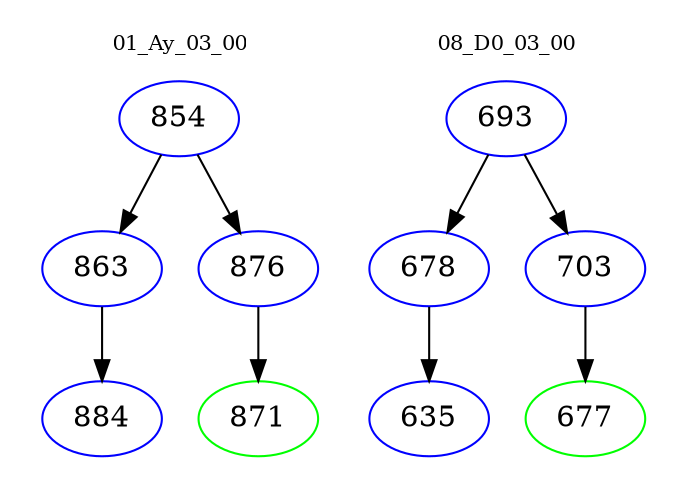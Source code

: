 digraph{
subgraph cluster_0 {
color = white
label = "01_Ay_03_00";
fontsize=10;
T0_854 [label="854", color="blue"]
T0_854 -> T0_863 [color="black"]
T0_863 [label="863", color="blue"]
T0_863 -> T0_884 [color="black"]
T0_884 [label="884", color="blue"]
T0_854 -> T0_876 [color="black"]
T0_876 [label="876", color="blue"]
T0_876 -> T0_871 [color="black"]
T0_871 [label="871", color="green"]
}
subgraph cluster_1 {
color = white
label = "08_D0_03_00";
fontsize=10;
T1_693 [label="693", color="blue"]
T1_693 -> T1_678 [color="black"]
T1_678 [label="678", color="blue"]
T1_678 -> T1_635 [color="black"]
T1_635 [label="635", color="blue"]
T1_693 -> T1_703 [color="black"]
T1_703 [label="703", color="blue"]
T1_703 -> T1_677 [color="black"]
T1_677 [label="677", color="green"]
}
}
